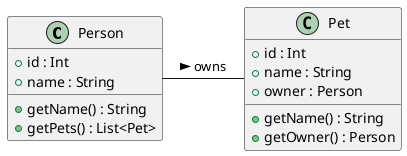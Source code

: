 @startuml
class Person {
  + id : Int
  + name : String
  + getName() : String
  + getPets() : List<Pet>
}

class Pet {
  + id : Int
  + name : String
  + owner : Person
  + getName() : String
  + getOwner() : Person
}

Person - Pet : owns >
@enduml